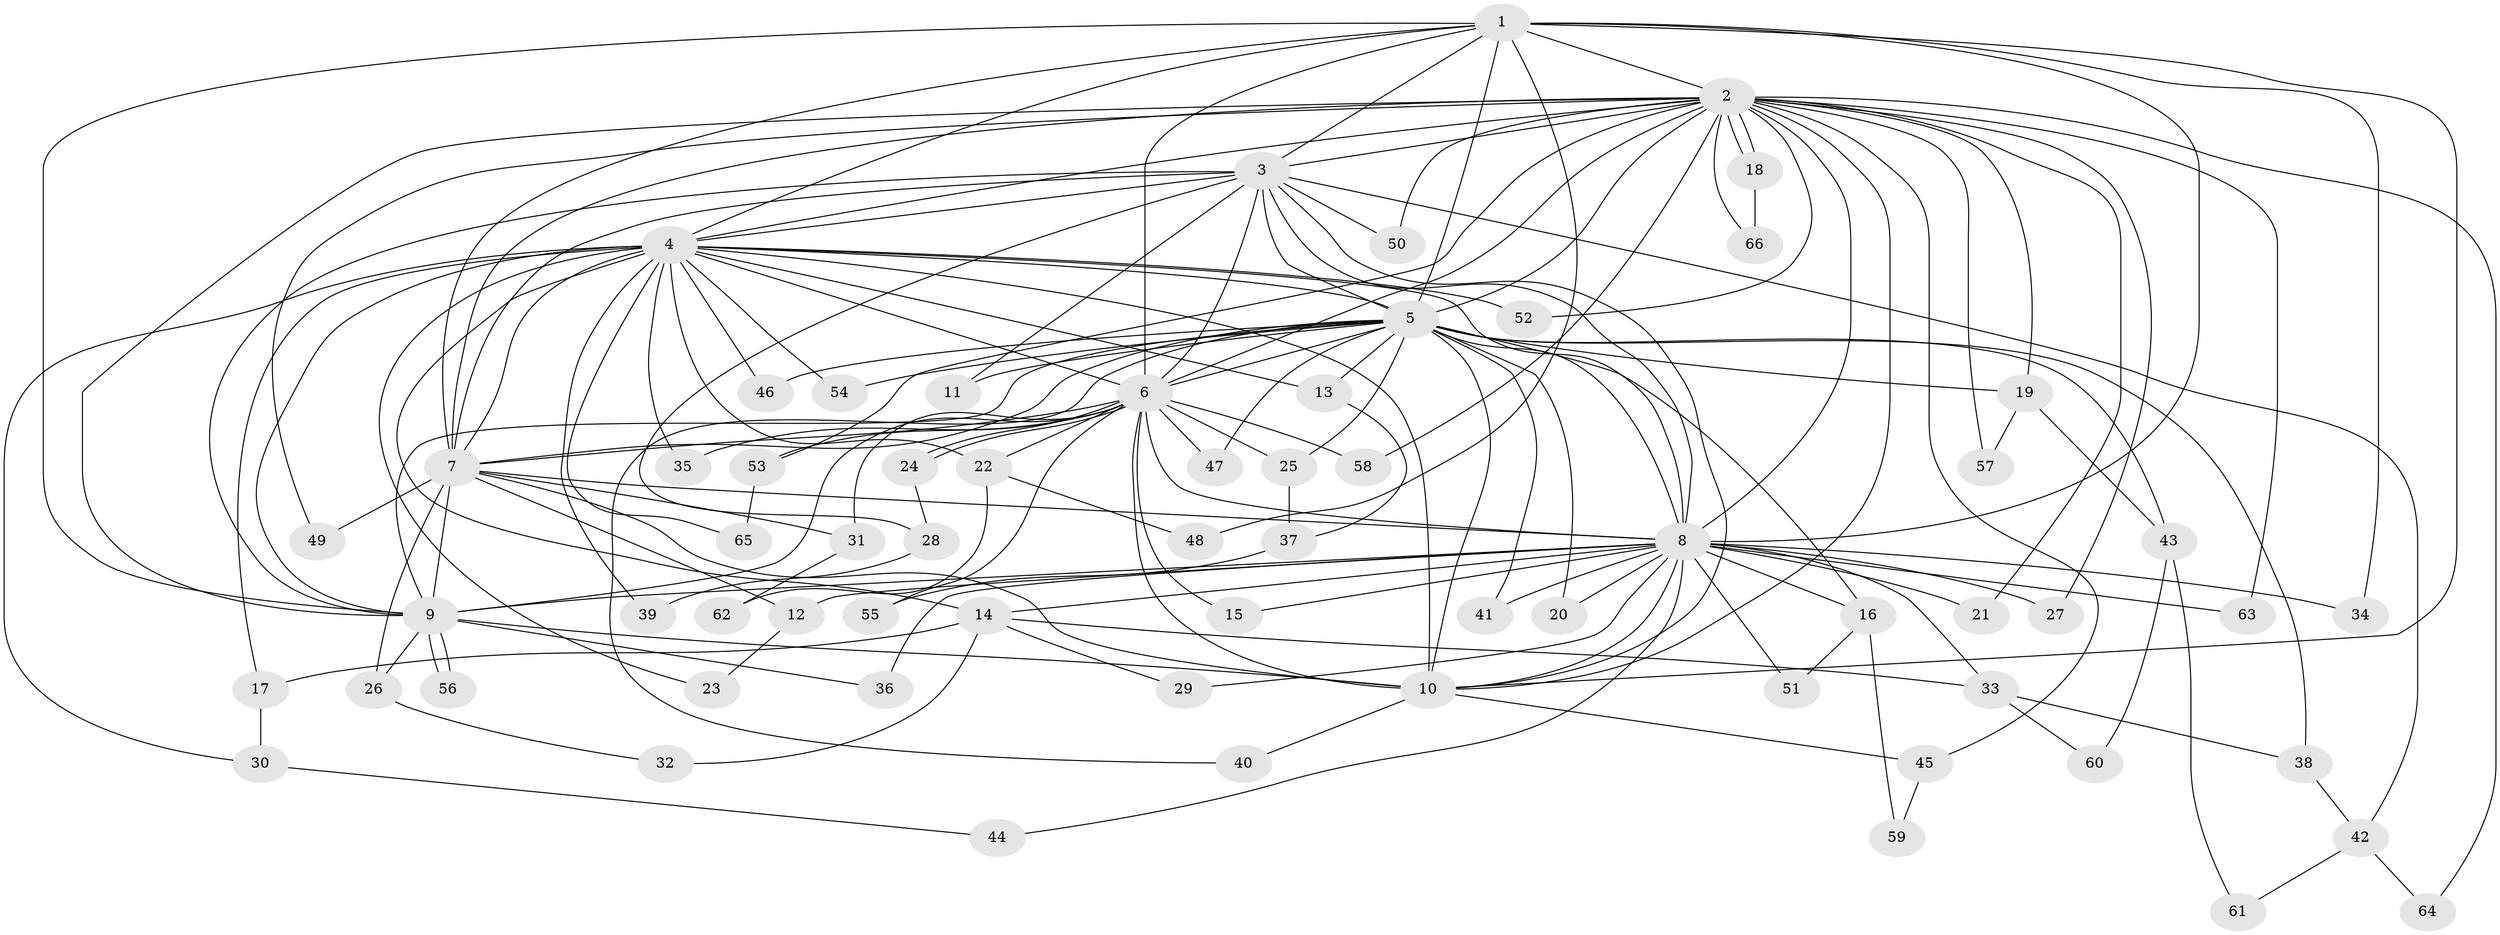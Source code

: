 // coarse degree distribution, {9: 0.02040816326530612, 31: 0.02040816326530612, 13: 0.02040816326530612, 18: 0.04081632653061224, 10: 0.02040816326530612, 20: 0.02040816326530612, 8: 0.02040816326530612, 2: 0.5102040816326531, 3: 0.20408163265306123, 6: 0.02040816326530612, 5: 0.04081632653061224, 4: 0.04081632653061224, 1: 0.02040816326530612}
// Generated by graph-tools (version 1.1) at 2025/51/02/27/25 19:51:50]
// undirected, 66 vertices, 157 edges
graph export_dot {
graph [start="1"]
  node [color=gray90,style=filled];
  1;
  2;
  3;
  4;
  5;
  6;
  7;
  8;
  9;
  10;
  11;
  12;
  13;
  14;
  15;
  16;
  17;
  18;
  19;
  20;
  21;
  22;
  23;
  24;
  25;
  26;
  27;
  28;
  29;
  30;
  31;
  32;
  33;
  34;
  35;
  36;
  37;
  38;
  39;
  40;
  41;
  42;
  43;
  44;
  45;
  46;
  47;
  48;
  49;
  50;
  51;
  52;
  53;
  54;
  55;
  56;
  57;
  58;
  59;
  60;
  61;
  62;
  63;
  64;
  65;
  66;
  1 -- 2;
  1 -- 3;
  1 -- 4;
  1 -- 5;
  1 -- 6;
  1 -- 7;
  1 -- 8;
  1 -- 9;
  1 -- 10;
  1 -- 34;
  1 -- 48;
  2 -- 3;
  2 -- 4;
  2 -- 5;
  2 -- 6;
  2 -- 7;
  2 -- 8;
  2 -- 9;
  2 -- 10;
  2 -- 18;
  2 -- 18;
  2 -- 19;
  2 -- 21;
  2 -- 27;
  2 -- 45;
  2 -- 49;
  2 -- 50;
  2 -- 52;
  2 -- 53;
  2 -- 57;
  2 -- 58;
  2 -- 63;
  2 -- 64;
  2 -- 66;
  3 -- 4;
  3 -- 5;
  3 -- 6;
  3 -- 7;
  3 -- 8;
  3 -- 9;
  3 -- 10;
  3 -- 11;
  3 -- 28;
  3 -- 42;
  3 -- 50;
  4 -- 5;
  4 -- 6;
  4 -- 7;
  4 -- 8;
  4 -- 9;
  4 -- 10;
  4 -- 13;
  4 -- 14;
  4 -- 17;
  4 -- 22;
  4 -- 23;
  4 -- 30;
  4 -- 35;
  4 -- 39;
  4 -- 46;
  4 -- 52;
  4 -- 54;
  4 -- 65;
  5 -- 6;
  5 -- 7;
  5 -- 8;
  5 -- 9;
  5 -- 10;
  5 -- 11;
  5 -- 13;
  5 -- 16;
  5 -- 19;
  5 -- 20;
  5 -- 25;
  5 -- 38;
  5 -- 40;
  5 -- 41;
  5 -- 43;
  5 -- 46;
  5 -- 47;
  5 -- 54;
  6 -- 7;
  6 -- 8;
  6 -- 9;
  6 -- 10;
  6 -- 15;
  6 -- 22;
  6 -- 24;
  6 -- 24;
  6 -- 25;
  6 -- 31;
  6 -- 35;
  6 -- 47;
  6 -- 53;
  6 -- 55;
  6 -- 58;
  7 -- 8;
  7 -- 9;
  7 -- 10;
  7 -- 12;
  7 -- 26;
  7 -- 31;
  7 -- 49;
  8 -- 9;
  8 -- 10;
  8 -- 12;
  8 -- 14;
  8 -- 15;
  8 -- 16;
  8 -- 20;
  8 -- 21;
  8 -- 27;
  8 -- 29;
  8 -- 33;
  8 -- 34;
  8 -- 36;
  8 -- 41;
  8 -- 44;
  8 -- 51;
  8 -- 63;
  9 -- 10;
  9 -- 26;
  9 -- 36;
  9 -- 56;
  9 -- 56;
  10 -- 40;
  10 -- 45;
  12 -- 23;
  13 -- 37;
  14 -- 17;
  14 -- 29;
  14 -- 32;
  14 -- 33;
  16 -- 51;
  16 -- 59;
  17 -- 30;
  18 -- 66;
  19 -- 43;
  19 -- 57;
  22 -- 48;
  22 -- 62;
  24 -- 28;
  25 -- 37;
  26 -- 32;
  28 -- 39;
  30 -- 44;
  31 -- 62;
  33 -- 38;
  33 -- 60;
  37 -- 55;
  38 -- 42;
  42 -- 61;
  42 -- 64;
  43 -- 60;
  43 -- 61;
  45 -- 59;
  53 -- 65;
}
